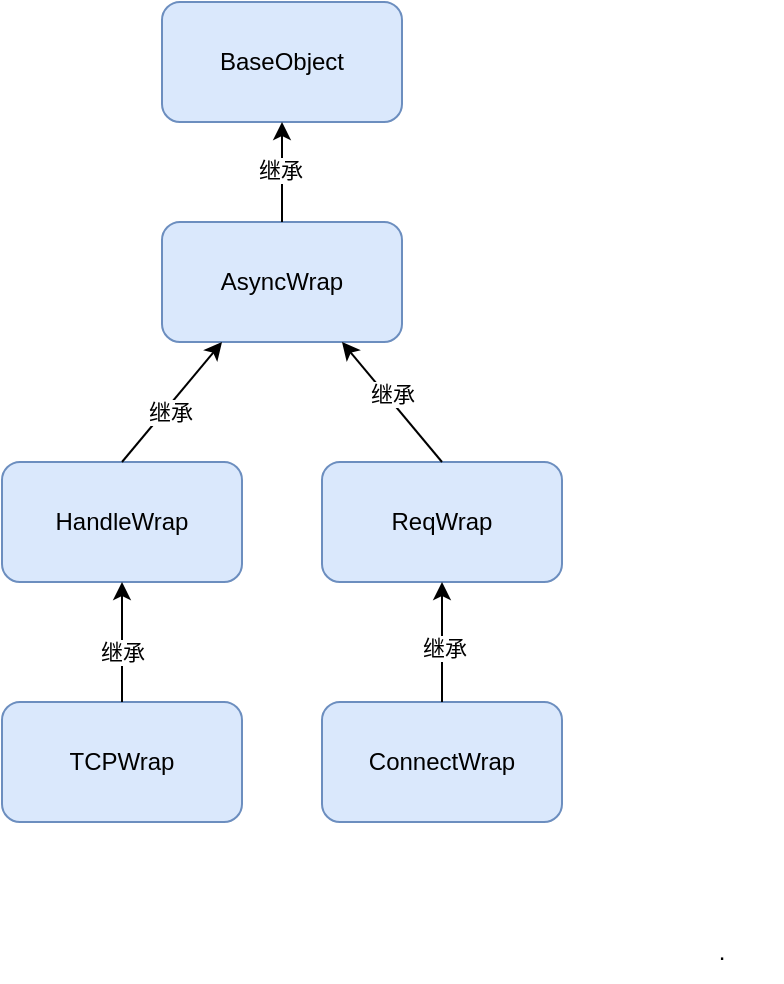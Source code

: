 <mxfile version="21.3.0" type="device">
  <diagram name="第 1 页" id="EKScNvaRrZyiGIFA7vCi">
    <mxGraphModel dx="954" dy="464" grid="1" gridSize="10" guides="1" tooltips="1" connect="1" arrows="1" fold="1" page="1" pageScale="1" pageWidth="3300" pageHeight="4681" math="0" shadow="0">
      <root>
        <mxCell id="0" />
        <mxCell id="1" parent="0" />
        <mxCell id="qqXzfF0zkfPPklbH5Emq-1" value="BaseObject" style="rounded=1;whiteSpace=wrap;html=1;fillColor=#dae8fc;strokeColor=#6c8ebf;" vertex="1" parent="1">
          <mxGeometry x="370" y="100" width="120" height="60" as="geometry" />
        </mxCell>
        <mxCell id="qqXzfF0zkfPPklbH5Emq-2" value="AsyncWrap" style="rounded=1;whiteSpace=wrap;html=1;fillColor=#dae8fc;strokeColor=#6c8ebf;" vertex="1" parent="1">
          <mxGeometry x="370" y="210" width="120" height="60" as="geometry" />
        </mxCell>
        <mxCell id="qqXzfF0zkfPPklbH5Emq-3" value="HandleWrap" style="rounded=1;whiteSpace=wrap;html=1;fillColor=#dae8fc;strokeColor=#6c8ebf;" vertex="1" parent="1">
          <mxGeometry x="290" y="330" width="120" height="60" as="geometry" />
        </mxCell>
        <mxCell id="qqXzfF0zkfPPklbH5Emq-4" value="ReqWrap" style="rounded=1;whiteSpace=wrap;html=1;fillColor=#dae8fc;strokeColor=#6c8ebf;" vertex="1" parent="1">
          <mxGeometry x="450" y="330" width="120" height="60" as="geometry" />
        </mxCell>
        <mxCell id="qqXzfF0zkfPPklbH5Emq-6" value="" style="endArrow=classic;html=1;rounded=0;exitX=0.5;exitY=0;exitDx=0;exitDy=0;entryX=0.5;entryY=1;entryDx=0;entryDy=0;" edge="1" parent="1" source="qqXzfF0zkfPPklbH5Emq-2" target="qqXzfF0zkfPPklbH5Emq-1">
          <mxGeometry width="50" height="50" relative="1" as="geometry">
            <mxPoint x="400" y="210" as="sourcePoint" />
            <mxPoint x="450" y="160" as="targetPoint" />
          </mxGeometry>
        </mxCell>
        <mxCell id="qqXzfF0zkfPPklbH5Emq-13" value="继承" style="edgeLabel;html=1;align=center;verticalAlign=middle;resizable=0;points=[];" vertex="1" connectable="0" parent="qqXzfF0zkfPPklbH5Emq-6">
          <mxGeometry x="0.04" y="1" relative="1" as="geometry">
            <mxPoint as="offset" />
          </mxGeometry>
        </mxCell>
        <mxCell id="qqXzfF0zkfPPklbH5Emq-7" value="" style="endArrow=classic;html=1;rounded=0;entryX=0.25;entryY=1;entryDx=0;entryDy=0;exitX=0.5;exitY=0;exitDx=0;exitDy=0;" edge="1" parent="1" source="qqXzfF0zkfPPklbH5Emq-3" target="qqXzfF0zkfPPklbH5Emq-2">
          <mxGeometry width="50" height="50" relative="1" as="geometry">
            <mxPoint x="370" y="320" as="sourcePoint" />
            <mxPoint x="420" y="270" as="targetPoint" />
          </mxGeometry>
        </mxCell>
        <mxCell id="qqXzfF0zkfPPklbH5Emq-14" value="继承" style="edgeLabel;html=1;align=center;verticalAlign=middle;resizable=0;points=[];" vertex="1" connectable="0" parent="qqXzfF0zkfPPklbH5Emq-7">
          <mxGeometry x="-0.131" y="-2" relative="1" as="geometry">
            <mxPoint as="offset" />
          </mxGeometry>
        </mxCell>
        <mxCell id="qqXzfF0zkfPPklbH5Emq-8" value="" style="endArrow=classic;html=1;rounded=0;exitX=0.5;exitY=0;exitDx=0;exitDy=0;entryX=0.75;entryY=1;entryDx=0;entryDy=0;" edge="1" parent="1" source="qqXzfF0zkfPPklbH5Emq-4" target="qqXzfF0zkfPPklbH5Emq-2">
          <mxGeometry width="50" height="50" relative="1" as="geometry">
            <mxPoint x="380" y="330" as="sourcePoint" />
            <mxPoint x="430" y="280" as="targetPoint" />
          </mxGeometry>
        </mxCell>
        <mxCell id="qqXzfF0zkfPPklbH5Emq-15" value="继承" style="edgeLabel;html=1;align=center;verticalAlign=middle;resizable=0;points=[];" vertex="1" connectable="0" parent="qqXzfF0zkfPPklbH5Emq-8">
          <mxGeometry x="0.073" y="-2" relative="1" as="geometry">
            <mxPoint y="-1" as="offset" />
          </mxGeometry>
        </mxCell>
        <mxCell id="qqXzfF0zkfPPklbH5Emq-9" value="TCPWrap" style="rounded=1;whiteSpace=wrap;html=1;fillColor=#dae8fc;strokeColor=#6c8ebf;" vertex="1" parent="1">
          <mxGeometry x="290" y="450" width="120" height="60" as="geometry" />
        </mxCell>
        <mxCell id="qqXzfF0zkfPPklbH5Emq-10" value="" style="endArrow=classic;html=1;rounded=0;entryX=0.5;entryY=1;entryDx=0;entryDy=0;exitX=0.5;exitY=0;exitDx=0;exitDy=0;" edge="1" parent="1" source="qqXzfF0zkfPPklbH5Emq-9" target="qqXzfF0zkfPPklbH5Emq-3">
          <mxGeometry width="50" height="50" relative="1" as="geometry">
            <mxPoint x="310" y="440" as="sourcePoint" />
            <mxPoint x="360" y="390" as="targetPoint" />
          </mxGeometry>
        </mxCell>
        <mxCell id="qqXzfF0zkfPPklbH5Emq-17" value="继承" style="edgeLabel;html=1;align=center;verticalAlign=middle;resizable=0;points=[];" vertex="1" connectable="0" parent="qqXzfF0zkfPPklbH5Emq-10">
          <mxGeometry x="-0.167" relative="1" as="geometry">
            <mxPoint as="offset" />
          </mxGeometry>
        </mxCell>
        <mxCell id="qqXzfF0zkfPPklbH5Emq-11" value="ConnectWrap" style="rounded=1;whiteSpace=wrap;html=1;fillColor=#dae8fc;strokeColor=#6c8ebf;" vertex="1" parent="1">
          <mxGeometry x="450" y="450" width="120" height="60" as="geometry" />
        </mxCell>
        <mxCell id="qqXzfF0zkfPPklbH5Emq-12" value="" style="endArrow=classic;html=1;rounded=0;entryX=0.5;entryY=1;entryDx=0;entryDy=0;exitX=0.5;exitY=0;exitDx=0;exitDy=0;" edge="1" parent="1" source="qqXzfF0zkfPPklbH5Emq-11" target="qqXzfF0zkfPPklbH5Emq-4">
          <mxGeometry width="50" height="50" relative="1" as="geometry">
            <mxPoint x="500" y="450" as="sourcePoint" />
            <mxPoint x="550" y="400" as="targetPoint" />
          </mxGeometry>
        </mxCell>
        <mxCell id="qqXzfF0zkfPPklbH5Emq-16" value="继承" style="edgeLabel;html=1;align=center;verticalAlign=middle;resizable=0;points=[];" vertex="1" connectable="0" parent="qqXzfF0zkfPPklbH5Emq-12">
          <mxGeometry x="-0.1" y="-1" relative="1" as="geometry">
            <mxPoint as="offset" />
          </mxGeometry>
        </mxCell>
        <mxCell id="qqXzfF0zkfPPklbH5Emq-18" value="." style="text;html=1;strokeColor=none;fillColor=none;align=center;verticalAlign=middle;whiteSpace=wrap;rounded=0;" vertex="1" parent="1">
          <mxGeometry x="620" y="560" width="60" height="30" as="geometry" />
        </mxCell>
      </root>
    </mxGraphModel>
  </diagram>
</mxfile>
